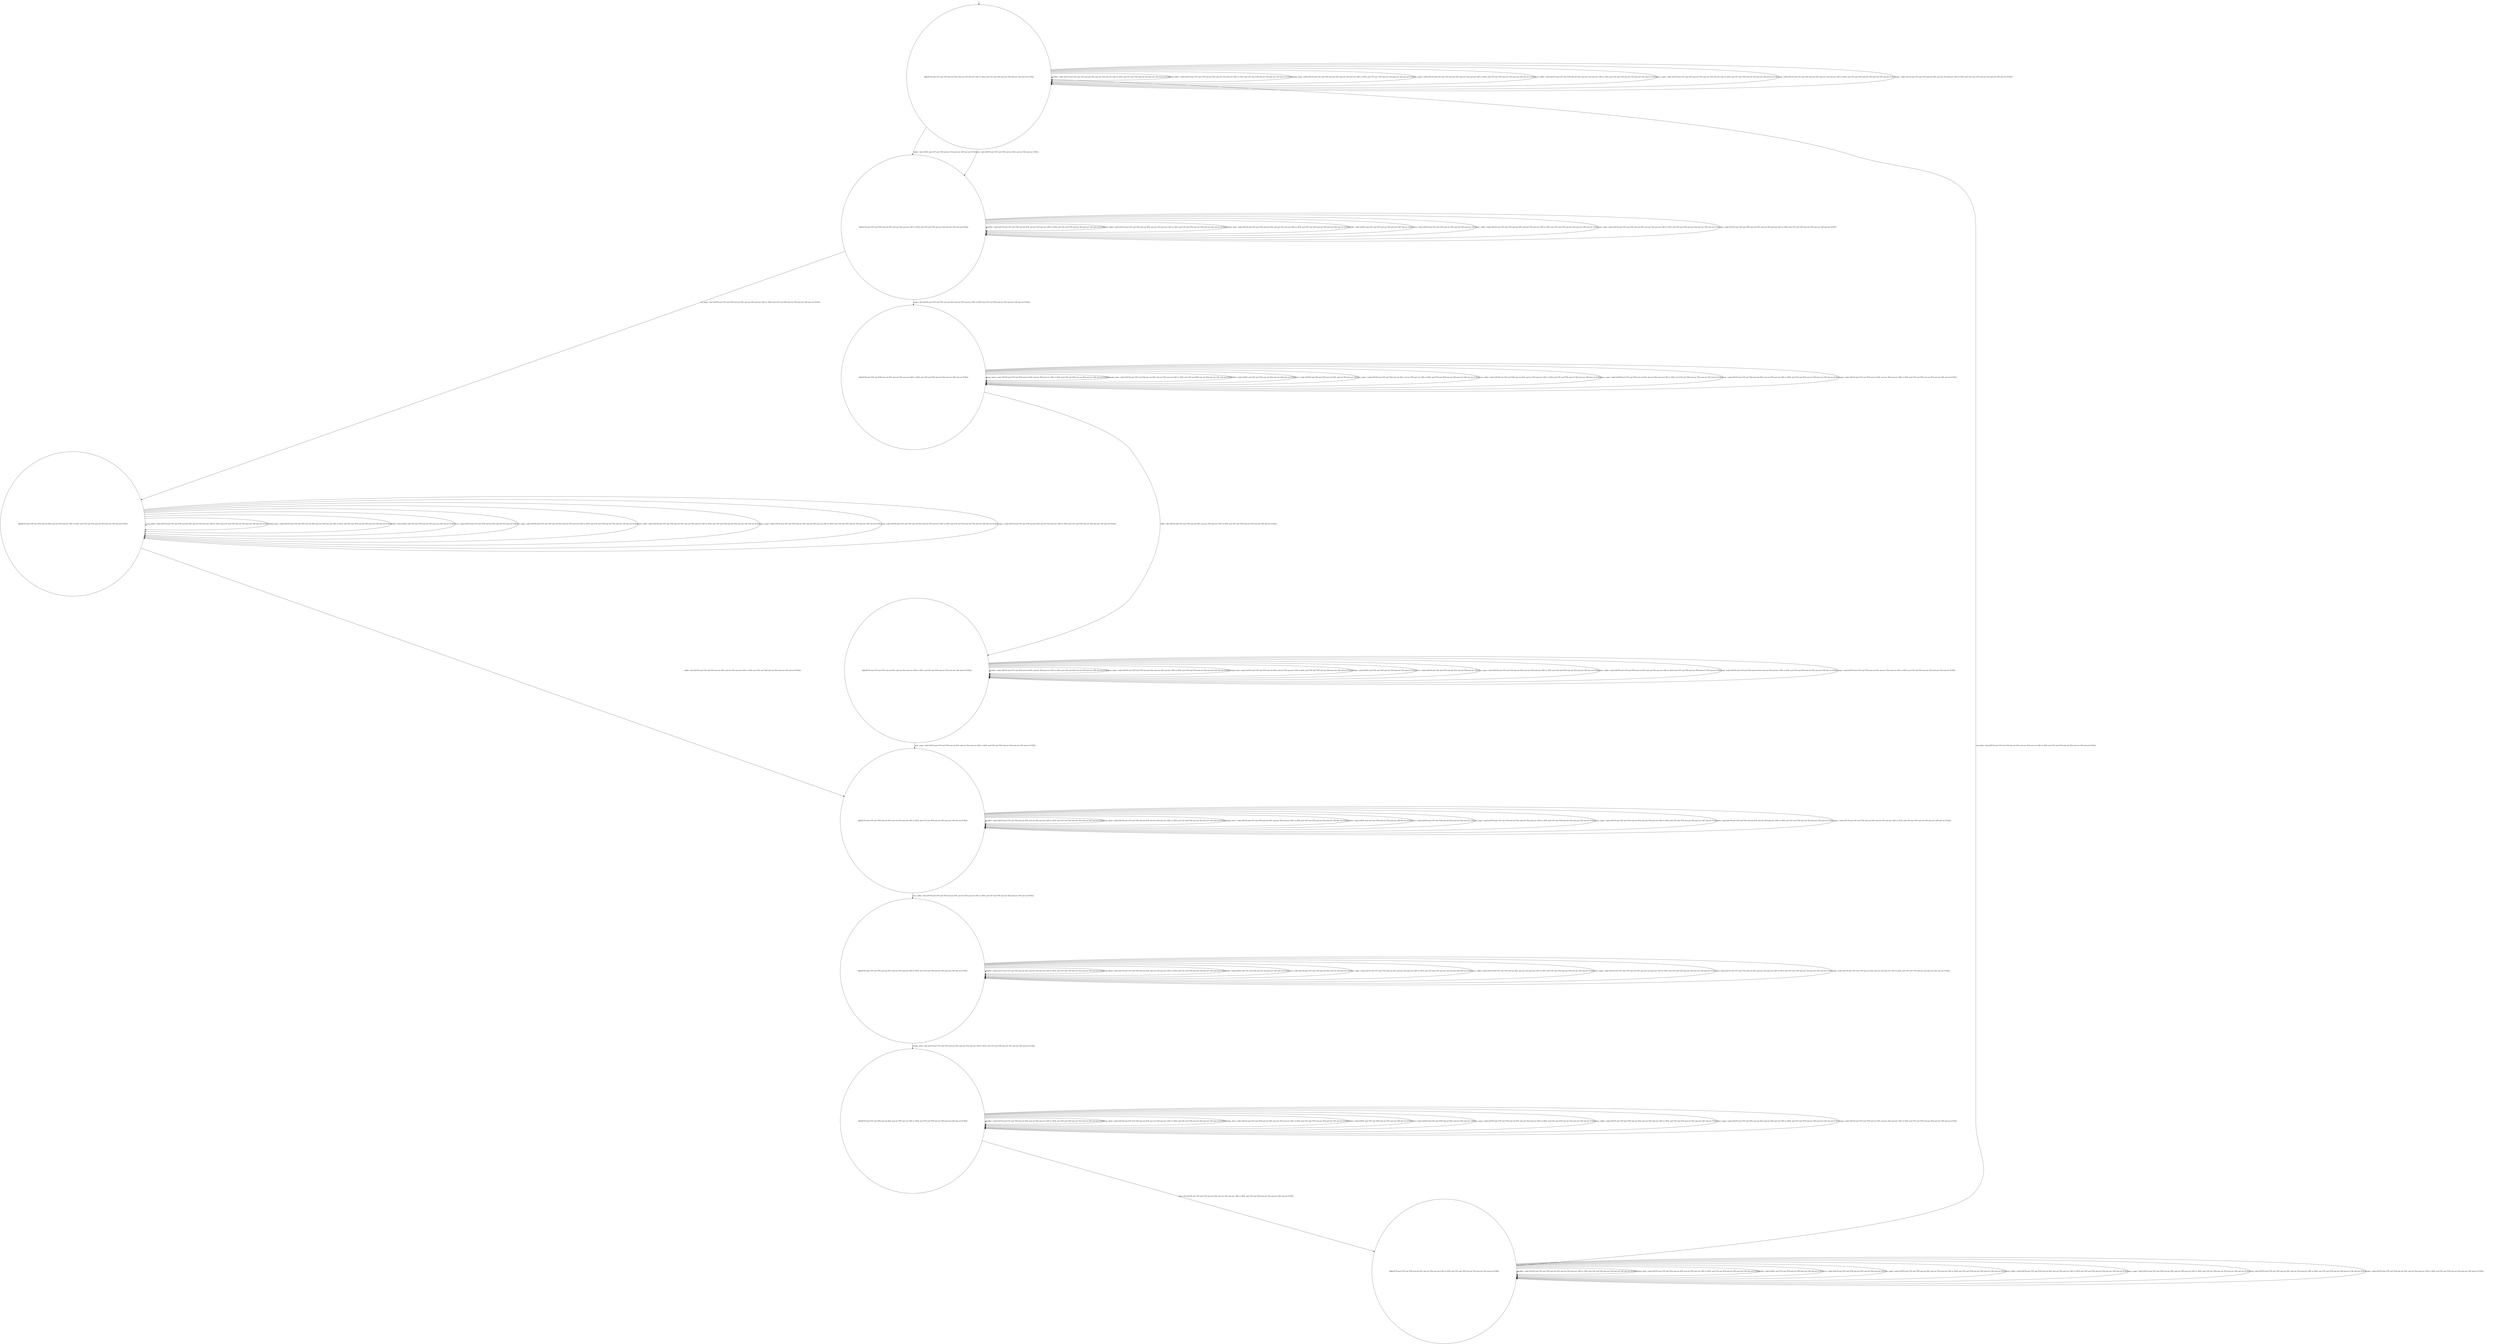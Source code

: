 digraph g {
	edge [lblstyle="above, sloped"];
	s0 [shape="circle" label="0@[((EUR and COF and TON and not DOL and not TEA and not CAP) or (DOL and COF and TON and not TEA and not CAP and not EUR))]"];
	s1 [shape="circle" label="1@[((EUR and COF and TON and not DOL and not TEA and not CAP) or (DOL and COF and TON and not TEA and not CAP and not EUR))]"];
	s2 [shape="circle" label="2@[((EUR and COF and TON and not DOL and not TEA and not CAP) or (DOL and COF and TON and not TEA and not CAP and not EUR))]"];
	s3 [shape="circle" label="3@[((EUR and COF and TON and not DOL and not TEA and not CAP) or (DOL and COF and TON and not TEA and not CAP and not EUR))]"];
	s4 [shape="circle" label="4@[((EUR and COF and TON and not DOL and not TEA and not CAP) or (DOL and COF and TON and not TEA and not CAP and not EUR))]"];
	s5 [shape="circle" label="5@[((EUR and COF and TON and not DOL and not TEA and not CAP) or (DOL and COF and TON and not TEA and not CAP and not EUR))]"];
	s6 [shape="circle" label="6@[((EUR and COF and TON and not DOL and not TEA and not CAP) or (DOL and COF and TON and not TEA and not CAP and not EUR))]"];
	s7 [shape="circle" label="7@[((EUR and COF and TON and not DOL and not TEA and not CAP) or (DOL and COF and TON and not TEA and not CAP and not EUR))]"];
	s8 [shape="circle" label="8@[((EUR and COF and TON and not DOL and not TEA and not CAP) or (DOL and COF and TON and not TEA and not CAP and not EUR))]"];
	s0 -> s0 [label="coffee / nok() [((EUR and COF and TON and not DOL and not TEA and not CAP) or (DOL and COF and TON and not TEA and not CAP and not EUR))]"];
	s0 -> s0 [label="cup_taken / nok() [((EUR and COF and TON and not DOL and not TEA and not CAP) or (DOL and COF and TON and not TEA and not CAP and not EUR))]"];
	s0 -> s0 [label="display_done / nok() [((EUR and COF and TON and not DOL and not TEA and not CAP) or (DOL and COF and TON and not TEA and not CAP and not EUR))]"];
	s0 -> s1 [label="dollar / ok() [((DOL and COF and TON and not TEA and not CAP and not EUR))]"];
	s0 -> s1 [label="euro / ok() [((EUR and COF and TON and not DOL and not TEA and not CAP))]"];
	s0 -> s0 [label="no_sugar / nok() [((EUR and COF and TON and not DOL and not TEA and not CAP) or (DOL and COF and TON and not TEA and not CAP and not EUR))]"];
	s0 -> s0 [label="pour_coffee / nok() [((EUR and COF and TON and not DOL and not TEA and not CAP) or (DOL and COF and TON and not TEA and not CAP and not EUR))]"];
	s0 -> s0 [label="pour_sugar / nok() [((EUR and COF and TON and not DOL and not TEA and not CAP) or (DOL and COF and TON and not TEA and not CAP and not EUR))]"];
	s0 -> s0 [label="ring / nok() [((EUR and COF and TON and not DOL and not TEA and not CAP) or (DOL and COF and TON and not TEA and not CAP and not EUR))]"];
	s0 -> s0 [label="sugar / nok() [((EUR and COF and TON and not DOL and not TEA and not CAP) or (DOL and COF and TON and not TEA and not CAP and not EUR))]"];
	s1 -> s1 [label="coffee / nok() [((EUR and COF and TON and not DOL and not TEA and not CAP) or (DOL and COF and TON and not TEA and not CAP and not EUR))]"];
	s1 -> s1 [label="cup_taken / nok() [((EUR and COF and TON and not DOL and not TEA and not CAP) or (DOL and COF and TON and not TEA and not CAP and not EUR))]"];
	s1 -> s1 [label="display_done / nok() [((EUR and COF and TON and not DOL and not TEA and not CAP) or (DOL and COF and TON and not TEA and not CAP and not EUR))]"];
	s1 -> s1 [label="dollar / nok() [((DOL and COF and TON and not TEA and not CAP and not EUR))]"];
	s1 -> s1 [label="euro / nok() [((EUR and COF and TON and not DOL and not TEA and not CAP))]"];
	s1 -> s2 [label="no_sugar / ok() [((EUR and COF and TON and not DOL and not TEA and not CAP) or (DOL and COF and TON and not TEA and not CAP and not EUR))]"];
	s1 -> s1 [label="pour_coffee / nok() [((EUR and COF and TON and not DOL and not TEA and not CAP) or (DOL and COF and TON and not TEA and not CAP and not EUR))]"];
	s1 -> s1 [label="pour_sugar / nok() [((EUR and COF and TON and not DOL and not TEA and not CAP) or (DOL and COF and TON and not TEA and not CAP and not EUR))]"];
	s1 -> s1 [label="ring / nok() [((EUR and COF and TON and not DOL and not TEA and not CAP) or (DOL and COF and TON and not TEA and not CAP and not EUR))]"];
	s1 -> s3 [label="sugar / ok() [((EUR and COF and TON and not DOL and not TEA and not CAP) or (DOL and COF and TON and not TEA and not CAP and not EUR))]"];
	s2 -> s5 [label="coffee / ok() [((EUR and COF and TON and not DOL and not TEA and not CAP) or (DOL and COF and TON and not TEA and not CAP and not EUR))]"];
	s2 -> s2 [label="cup_taken / nok() [((EUR and COF and TON and not DOL and not TEA and not CAP) or (DOL and COF and TON and not TEA and not CAP and not EUR))]"];
	s2 -> s2 [label="display_done / nok() [((EUR and COF and TON and not DOL and not TEA and not CAP) or (DOL and COF and TON and not TEA and not CAP and not EUR))]"];
	s2 -> s2 [label="dollar / nok() [((DOL and COF and TON and not TEA and not CAP and not EUR))]"];
	s2 -> s2 [label="euro / nok() [((EUR and COF and TON and not DOL and not TEA and not CAP))]"];
	s2 -> s2 [label="no_sugar / nok() [((EUR and COF and TON and not DOL and not TEA and not CAP) or (DOL and COF and TON and not TEA and not CAP and not EUR))]"];
	s2 -> s2 [label="pour_coffee / nok() [((EUR and COF and TON and not DOL and not TEA and not CAP) or (DOL and COF and TON and not TEA and not CAP and not EUR))]"];
	s2 -> s2 [label="pour_sugar / nok() [((EUR and COF and TON and not DOL and not TEA and not CAP) or (DOL and COF and TON and not TEA and not CAP and not EUR))]"];
	s2 -> s2 [label="ring / nok() [((EUR and COF and TON and not DOL and not TEA and not CAP) or (DOL and COF and TON and not TEA and not CAP and not EUR))]"];
	s2 -> s2 [label="sugar / void() [((EUR and COF and TON and not DOL and not TEA and not CAP) or (DOL and COF and TON and not TEA and not CAP and not EUR))]"];
	s3 -> s4 [label="coffee / ok() [((EUR and COF and TON and not DOL and not TEA and not CAP) or (DOL and COF and TON and not TEA and not CAP and not EUR))]"];
	s3 -> s3 [label="cup_taken / nok() [((EUR and COF and TON and not DOL and not TEA and not CAP) or (DOL and COF and TON and not TEA and not CAP and not EUR))]"];
	s3 -> s3 [label="display_done / nok() [((EUR and COF and TON and not DOL and not TEA and not CAP) or (DOL and COF and TON and not TEA and not CAP and not EUR))]"];
	s3 -> s3 [label="dollar / nok() [((DOL and COF and TON and not TEA and not CAP and not EUR))]"];
	s3 -> s3 [label="euro / nok() [((EUR and COF and TON and not DOL and not TEA and not CAP))]"];
	s3 -> s3 [label="no_sugar / void() [((EUR and COF and TON and not DOL and not TEA and not CAP) or (DOL and COF and TON and not TEA and not CAP and not EUR))]"];
	s3 -> s3 [label="pour_coffee / nok() [((EUR and COF and TON and not DOL and not TEA and not CAP) or (DOL and COF and TON and not TEA and not CAP and not EUR))]"];
	s3 -> s3 [label="pour_sugar / nok() [((EUR and COF and TON and not DOL and not TEA and not CAP) or (DOL and COF and TON and not TEA and not CAP and not EUR))]"];
	s3 -> s3 [label="ring / nok() [((EUR and COF and TON and not DOL and not TEA and not CAP) or (DOL and COF and TON and not TEA and not CAP and not EUR))]"];
	s3 -> s3 [label="sugar / nok() [((EUR and COF and TON and not DOL and not TEA and not CAP) or (DOL and COF and TON and not TEA and not CAP and not EUR))]"];
	s4 -> s4 [label="coffee / nok() [((EUR and COF and TON and not DOL and not TEA and not CAP) or (DOL and COF and TON and not TEA and not CAP and not EUR))]"];
	s4 -> s4 [label="cup_taken / nok() [((EUR and COF and TON and not DOL and not TEA and not CAP) or (DOL and COF and TON and not TEA and not CAP and not EUR))]"];
	s4 -> s4 [label="display_done / nok() [((EUR and COF and TON and not DOL and not TEA and not CAP) or (DOL and COF and TON and not TEA and not CAP and not EUR))]"];
	s4 -> s4 [label="dollar / nok() [((DOL and COF and TON and not TEA and not CAP and not EUR))]"];
	s4 -> s4 [label="euro / nok() [((EUR and COF and TON and not DOL and not TEA and not CAP))]"];
	s4 -> s4 [label="no_sugar / nok() [((EUR and COF and TON and not DOL and not TEA and not CAP) or (DOL and COF and TON and not TEA and not CAP and not EUR))]"];
	s4 -> s4 [label="pour_coffee / nok() [((EUR and COF and TON and not DOL and not TEA and not CAP) or (DOL and COF and TON and not TEA and not CAP and not EUR))]"];
	s4 -> s5 [label="pour_sugar / ok() [((EUR and COF and TON and not DOL and not TEA and not CAP) or (DOL and COF and TON and not TEA and not CAP and not EUR))]"];
	s4 -> s4 [label="ring / nok() [((EUR and COF and TON and not DOL and not TEA and not CAP) or (DOL and COF and TON and not TEA and not CAP and not EUR))]"];
	s4 -> s4 [label="sugar / nok() [((EUR and COF and TON and not DOL and not TEA and not CAP) or (DOL and COF and TON and not TEA and not CAP and not EUR))]"];
	s5 -> s5 [label="coffee / nok() [((EUR and COF and TON and not DOL and not TEA and not CAP) or (DOL and COF and TON and not TEA and not CAP and not EUR))]"];
	s5 -> s5 [label="cup_taken / nok() [((EUR and COF and TON and not DOL and not TEA and not CAP) or (DOL and COF and TON and not TEA and not CAP and not EUR))]"];
	s5 -> s5 [label="display_done / nok() [((EUR and COF and TON and not DOL and not TEA and not CAP) or (DOL and COF and TON and not TEA and not CAP and not EUR))]"];
	s5 -> s5 [label="dollar / nok() [((DOL and COF and TON and not TEA and not CAP and not EUR))]"];
	s5 -> s5 [label="euro / nok() [((EUR and COF and TON and not DOL and not TEA and not CAP))]"];
	s5 -> s5 [label="no_sugar / nok() [((EUR and COF and TON and not DOL and not TEA and not CAP) or (DOL and COF and TON and not TEA and not CAP and not EUR))]"];
	s5 -> s6 [label="pour_coffee / ok() [((EUR and COF and TON and not DOL and not TEA and not CAP) or (DOL and COF and TON and not TEA and not CAP and not EUR))]"];
	s5 -> s5 [label="pour_sugar / nok() [((EUR and COF and TON and not DOL and not TEA and not CAP) or (DOL and COF and TON and not TEA and not CAP and not EUR))]"];
	s5 -> s5 [label="ring / nok() [((EUR and COF and TON and not DOL and not TEA and not CAP) or (DOL and COF and TON and not TEA and not CAP and not EUR))]"];
	s5 -> s5 [label="sugar / nok() [((EUR and COF and TON and not DOL and not TEA and not CAP) or (DOL and COF and TON and not TEA and not CAP and not EUR))]"];
	s6 -> s6 [label="coffee / nok() [((EUR and COF and TON and not DOL and not TEA and not CAP) or (DOL and COF and TON and not TEA and not CAP and not EUR))]"];
	s6 -> s6 [label="cup_taken / nok() [((EUR and COF and TON and not DOL and not TEA and not CAP) or (DOL and COF and TON and not TEA and not CAP and not EUR))]"];
	s6 -> s7 [label="display_done / ok() [((EUR and COF and TON and not DOL and not TEA and not CAP) or (DOL and COF and TON and not TEA and not CAP and not EUR))]"];
	s6 -> s6 [label="dollar / nok() [((DOL and COF and TON and not TEA and not CAP and not EUR))]"];
	s6 -> s6 [label="euro / nok() [((EUR and COF and TON and not DOL and not TEA and not CAP))]"];
	s6 -> s6 [label="no_sugar / nok() [((EUR and COF and TON and not DOL and not TEA and not CAP) or (DOL and COF and TON and not TEA and not CAP and not EUR))]"];
	s6 -> s6 [label="pour_coffee / nok() [((EUR and COF and TON and not DOL and not TEA and not CAP) or (DOL and COF and TON and not TEA and not CAP and not EUR))]"];
	s6 -> s6 [label="pour_sugar / nok() [((EUR and COF and TON and not DOL and not TEA and not CAP) or (DOL and COF and TON and not TEA and not CAP and not EUR))]"];
	s6 -> s6 [label="ring / nok() [((EUR and COF and TON and not DOL and not TEA and not CAP) or (DOL and COF and TON and not TEA and not CAP and not EUR))]"];
	s6 -> s6 [label="sugar / nok() [((EUR and COF and TON and not DOL and not TEA and not CAP) or (DOL and COF and TON and not TEA and not CAP and not EUR))]"];
	s7 -> s7 [label="coffee / nok() [((EUR and COF and TON and not DOL and not TEA and not CAP) or (DOL and COF and TON and not TEA and not CAP and not EUR))]"];
	s7 -> s7 [label="cup_taken / nok() [((EUR and COF and TON and not DOL and not TEA and not CAP) or (DOL and COF and TON and not TEA and not CAP and not EUR))]"];
	s7 -> s7 [label="display_done / nok() [((EUR and COF and TON and not DOL and not TEA and not CAP) or (DOL and COF and TON and not TEA and not CAP and not EUR))]"];
	s7 -> s7 [label="dollar / nok() [((DOL and COF and TON and not TEA and not CAP and not EUR))]"];
	s7 -> s7 [label="euro / nok() [((EUR and COF and TON and not DOL and not TEA and not CAP))]"];
	s7 -> s7 [label="no_sugar / nok() [((EUR and COF and TON and not DOL and not TEA and not CAP) or (DOL and COF and TON and not TEA and not CAP and not EUR))]"];
	s7 -> s7 [label="pour_coffee / nok() [((EUR and COF and TON and not DOL and not TEA and not CAP) or (DOL and COF and TON and not TEA and not CAP and not EUR))]"];
	s7 -> s7 [label="pour_sugar / nok() [((EUR and COF and TON and not DOL and not TEA and not CAP) or (DOL and COF and TON and not TEA and not CAP and not EUR))]"];
	s7 -> s8 [label="ring / ok() [((EUR and COF and TON and not DOL and not TEA and not CAP) or (DOL and COF and TON and not TEA and not CAP and not EUR))]"];
	s7 -> s7 [label="sugar / nok() [((EUR and COF and TON and not DOL and not TEA and not CAP) or (DOL and COF and TON and not TEA and not CAP and not EUR))]"];
	s8 -> s8 [label="coffee / nok() [((EUR and COF and TON and not DOL and not TEA and not CAP) or (DOL and COF and TON and not TEA and not CAP and not EUR))]"];
	s8 -> s0 [label="cup_taken / ok() [((EUR and COF and TON and not DOL and not TEA and not CAP) or (DOL and COF and TON and not TEA and not CAP and not EUR))]"];
	s8 -> s8 [label="display_done / nok() [((EUR and COF and TON and not DOL and not TEA and not CAP) or (DOL and COF and TON and not TEA and not CAP and not EUR))]"];
	s8 -> s8 [label="dollar / nok() [((DOL and COF and TON and not TEA and not CAP and not EUR))]"];
	s8 -> s8 [label="euro / nok() [((EUR and COF and TON and not DOL and not TEA and not CAP))]"];
	s8 -> s8 [label="no_sugar / nok() [((EUR and COF and TON and not DOL and not TEA and not CAP) or (DOL and COF and TON and not TEA and not CAP and not EUR))]"];
	s8 -> s8 [label="pour_coffee / nok() [((EUR and COF and TON and not DOL and not TEA and not CAP) or (DOL and COF and TON and not TEA and not CAP and not EUR))]"];
	s8 -> s8 [label="pour_sugar / nok() [((EUR and COF and TON and not DOL and not TEA and not CAP) or (DOL and COF and TON and not TEA and not CAP and not EUR))]"];
	s8 -> s8 [label="ring / nok() [((EUR and COF and TON and not DOL and not TEA and not CAP) or (DOL and COF and TON and not TEA and not CAP and not EUR))]"];
	s8 -> s8 [label="sugar / nok() [((EUR and COF and TON and not DOL and not TEA and not CAP) or (DOL and COF and TON and not TEA and not CAP and not EUR))]"];
	__start0 [label="" shape="none" width="0" height="0"];
	__start0 -> s0;
}